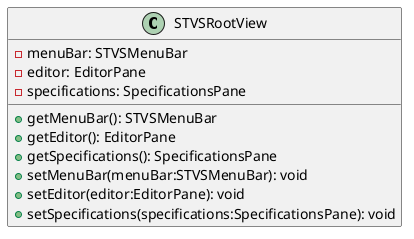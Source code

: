 @startuml

    class STVSRootView {
        -menuBar: STVSMenuBar
        -editor: EditorPane
        -specifications: SpecificationsPane
        +getMenuBar(): STVSMenuBar
        +getEditor(): EditorPane
        +getSpecifications(): SpecificationsPane
        +setMenuBar(menuBar:STVSMenuBar): void
        +setEditor(editor:EditorPane): void
        +setSpecifications(specifications:SpecificationsPane): void
    }

@enduml
